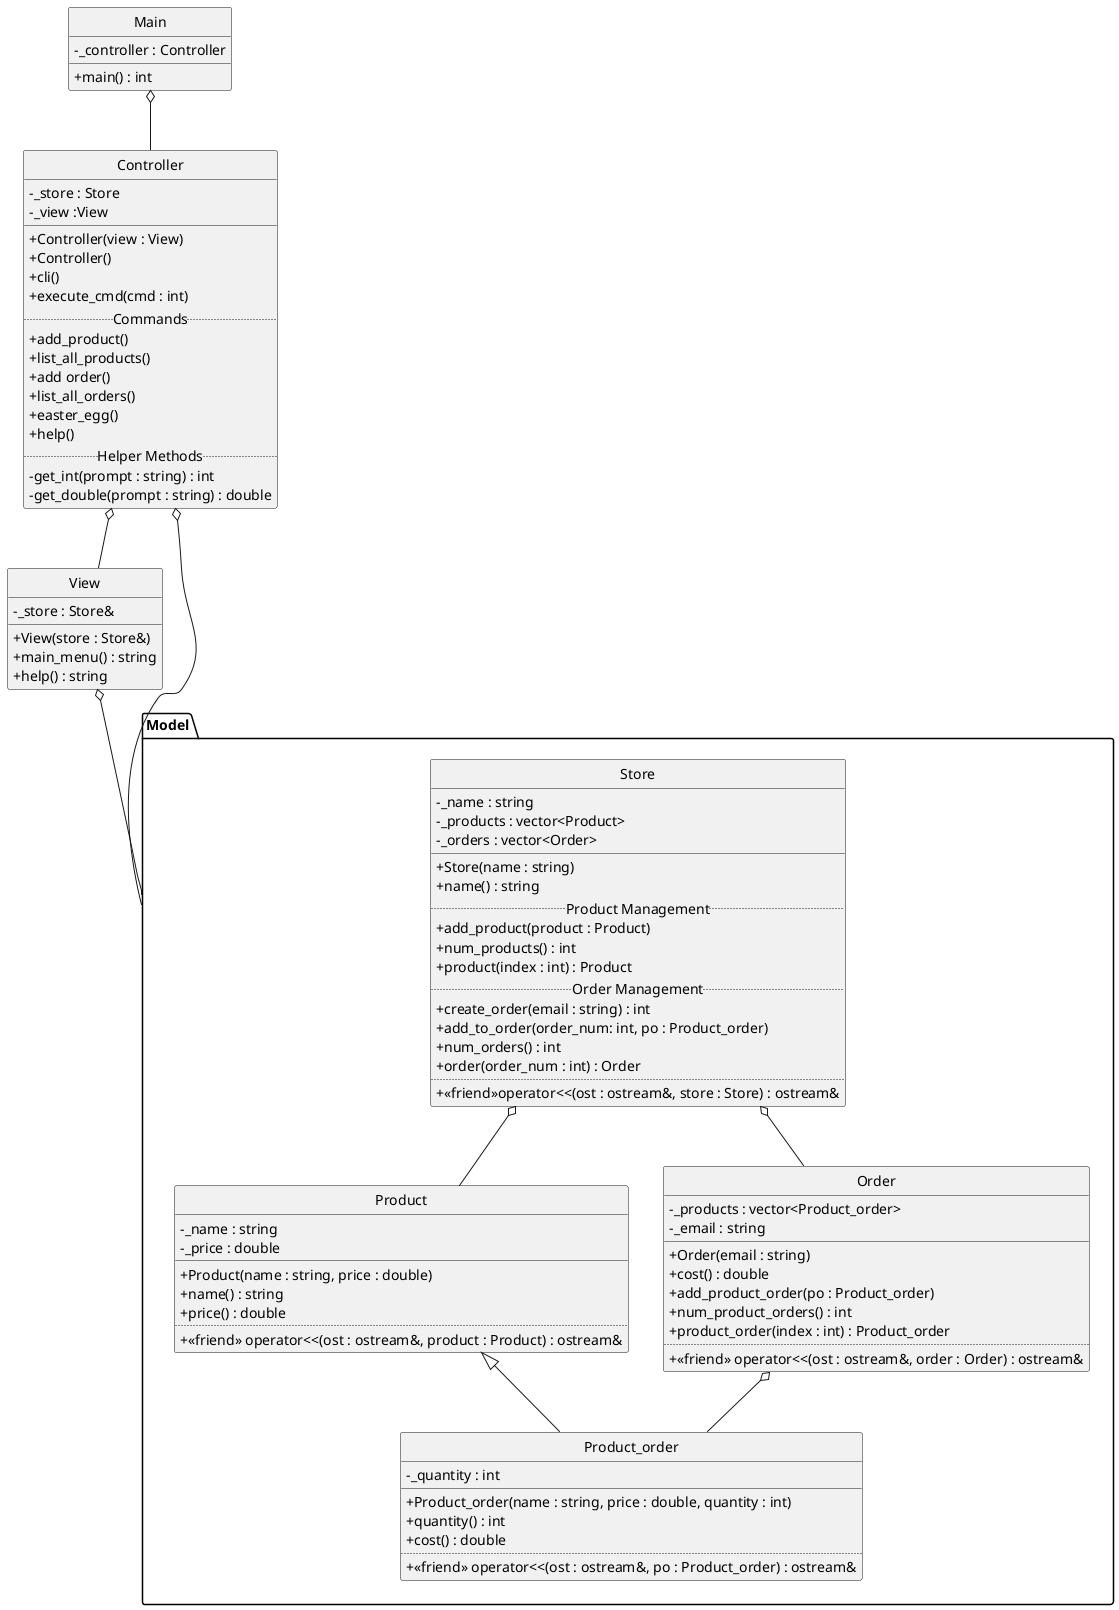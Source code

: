 @startuml
skinparam classAttributeIconSize 0
hide circle

Main o-- Controller
class Main {
 -_controller : Controller
 +main() : int
}

Controller o-- View
class Controller {
 -_store : Store
 -_view :View
__
 +Controller(view : View)
 +Controller()
 +cli()
 +execute_cmd(cmd : int)
 .. Commands ..
 +add_product()
 +list_all_products()
 +add order()
 +list_all_orders()
 +easter_egg()
 +help()
 .. Helper Methods ..
 -get_int(prompt : string) : int
 -get_double(prompt : string) : double
}

Class View {
 -_store : Store&
 +View(store : Store&)
 +main_menu() : string
 +help() : string
}

Controller o-- Model
View o-- Model

package "Model" {
class Product {
 - _name : string
 - _price : double
__
 +Product(name : string, price : double)
 +name() : string
 +price() : double
..
 +«friend» operator<<(ost : ostream&, product : Product) : ostream&
}

Product <|-- Product_order
class Product_order {
 -_quantity : int
__
 +Product_order(name : string, price : double, quantity : int)
 +quantity() : int
 +cost() : double
..
 +«friend» operator<<(ost : ostream&, po : Product_order) : ostream&
}

Order o-- Product_order
class Order {
 - _products : vector<Product_order>
 - _email : string
__
 +Order(email : string)
 +cost() : double
 +add_product_order(po : Product_order)
 +num_product_orders() : int
 +product_order(index : int) : Product_order
..
 +«friend» operator<<(ost : ostream&, order : Order) : ostream&
}

Store o-- Product
Store o-- Order
'Store -- Product_order
class Store {
 -_name : string
 -_products : vector<Product>
 -_orders : vector<Order>
 __
 +Store(name : string)
 +name() : string
 .. Product Management ..
 +add_product(product : Product)
 +num_products() : int
 +product(index : int) : Product
 .. Order Management ..
 +create_order(email : string) : int
 +add_to_order(order_num: int, po : Product_order)
 +num_orders() : int
 +order(order_num : int) : Order
 ..
 +«friend»operator<<(ost : ostream&, store : Store) : ostream&
}
}
@enduml
